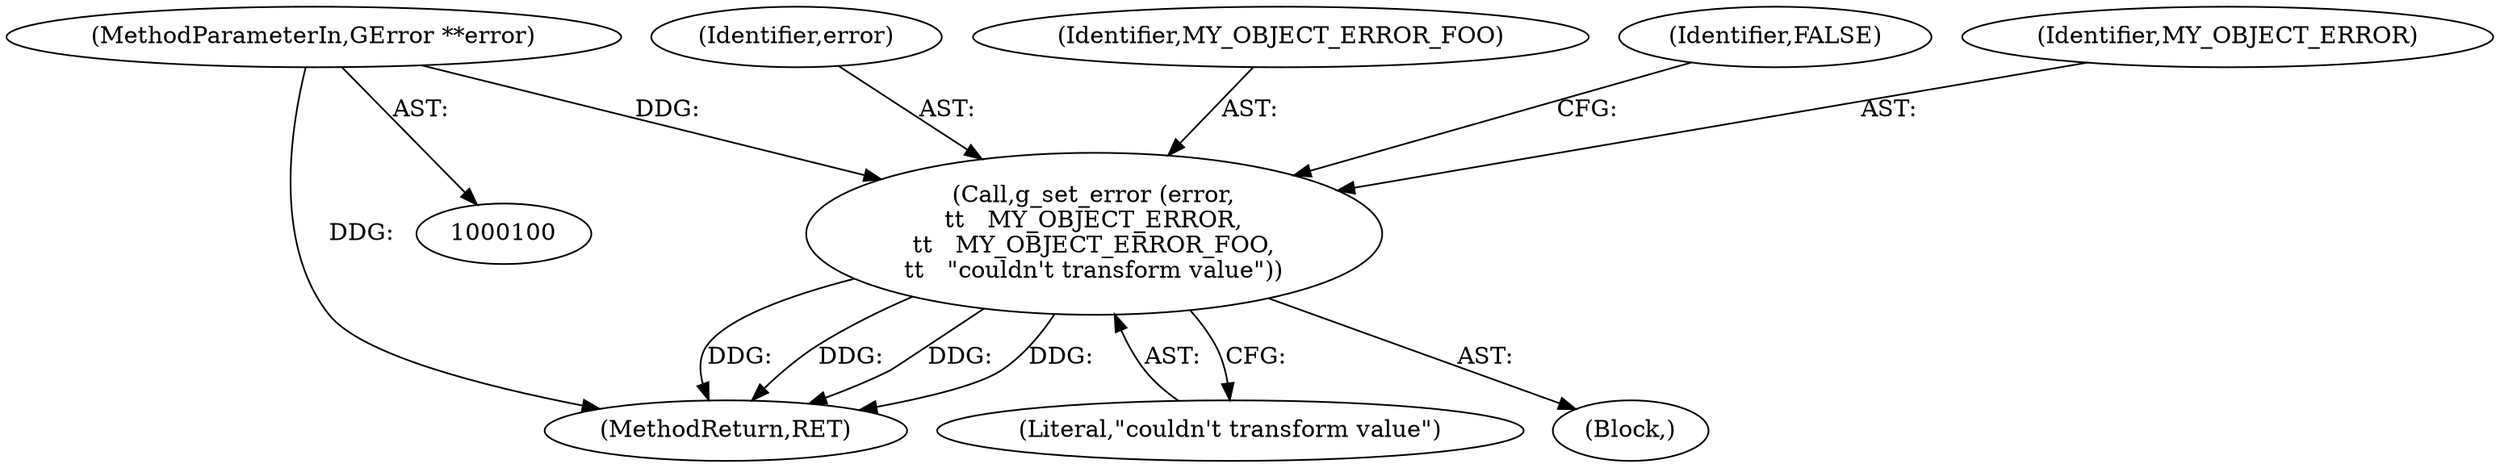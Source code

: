 digraph "1_dbus_9a6bce9b615abca6068348c1606ba8eaf13d9ae0_39@pointer" {
"1000118" [label="(Call,g_set_error (error,\n\t\t   MY_OBJECT_ERROR,\n\t\t   MY_OBJECT_ERROR_FOO,\n\t\t   \"couldn't transform value\"))"];
"1000104" [label="(MethodParameterIn,GError **error)"];
"1000122" [label="(Literal,\"couldn't transform value\")"];
"1000136" [label="(MethodReturn,RET)"];
"1000104" [label="(MethodParameterIn,GError **error)"];
"1000117" [label="(Block,)"];
"1000119" [label="(Identifier,error)"];
"1000121" [label="(Identifier,MY_OBJECT_ERROR_FOO)"];
"1000118" [label="(Call,g_set_error (error,\n\t\t   MY_OBJECT_ERROR,\n\t\t   MY_OBJECT_ERROR_FOO,\n\t\t   \"couldn't transform value\"))"];
"1000124" [label="(Identifier,FALSE)"];
"1000120" [label="(Identifier,MY_OBJECT_ERROR)"];
"1000118" -> "1000117"  [label="AST: "];
"1000118" -> "1000122"  [label="CFG: "];
"1000119" -> "1000118"  [label="AST: "];
"1000120" -> "1000118"  [label="AST: "];
"1000121" -> "1000118"  [label="AST: "];
"1000122" -> "1000118"  [label="AST: "];
"1000124" -> "1000118"  [label="CFG: "];
"1000118" -> "1000136"  [label="DDG: "];
"1000118" -> "1000136"  [label="DDG: "];
"1000118" -> "1000136"  [label="DDG: "];
"1000118" -> "1000136"  [label="DDG: "];
"1000104" -> "1000118"  [label="DDG: "];
"1000104" -> "1000100"  [label="AST: "];
"1000104" -> "1000136"  [label="DDG: "];
}
